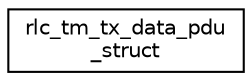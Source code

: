 digraph "Graphical Class Hierarchy"
{
 // LATEX_PDF_SIZE
  edge [fontname="Helvetica",fontsize="10",labelfontname="Helvetica",labelfontsize="10"];
  node [fontname="Helvetica",fontsize="10",shape=record];
  rankdir="LR";
  Node0 [label="rlc_tm_tx_data_pdu\l_struct",height=0.2,width=0.4,color="black", fillcolor="white", style="filled",URL="$structrlc__tm__tx__data__pdu__struct.html",tooltip=" "];
}
